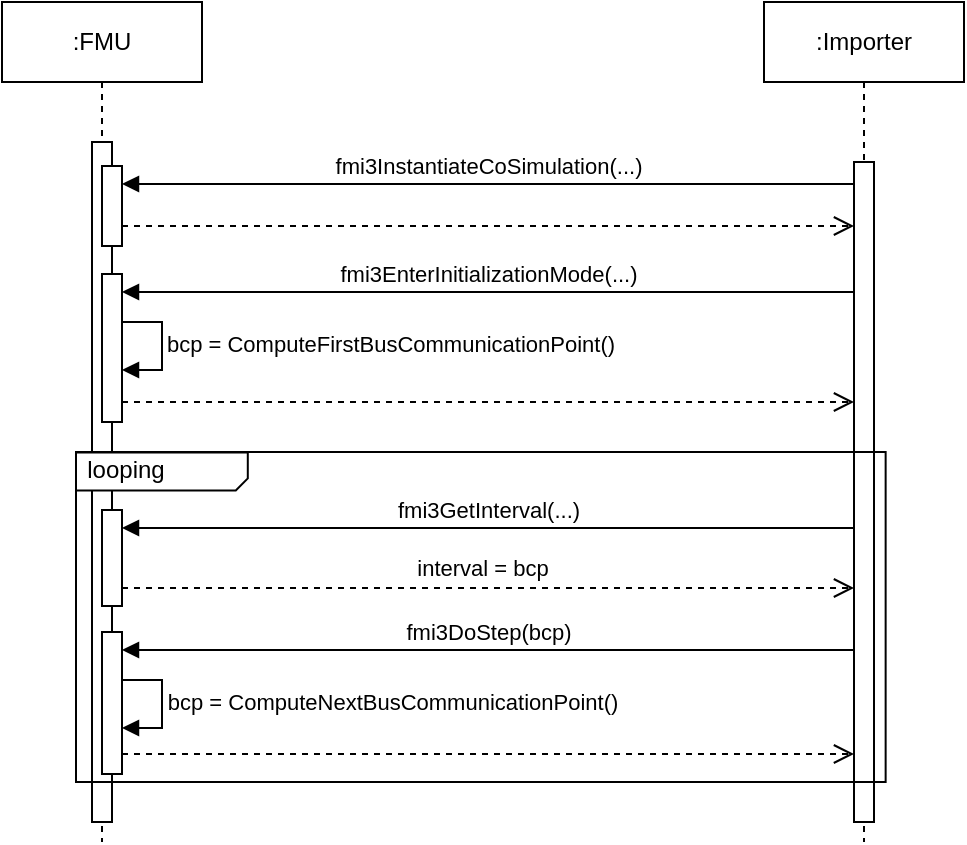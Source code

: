 <mxfile version="22.0.3" type="device">
  <diagram name="Page-1" id="2YBvvXClWsGukQMizWep">
    <mxGraphModel dx="1145" dy="638" grid="1" gridSize="10" guides="1" tooltips="1" connect="1" arrows="1" fold="1" page="1" pageScale="1" pageWidth="850" pageHeight="1100" math="0" shadow="0">
      <root>
        <mxCell id="0" />
        <mxCell id="1" parent="0" />
        <mxCell id="aM9ryv3xv72pqoxQDRHE-1" value=":FMU" style="shape=umlLifeline;perimeter=lifelinePerimeter;whiteSpace=wrap;html=1;container=0;dropTarget=0;collapsible=0;recursiveResize=0;outlineConnect=0;portConstraint=eastwest;newEdgeStyle={&quot;edgeStyle&quot;:&quot;elbowEdgeStyle&quot;,&quot;elbow&quot;:&quot;vertical&quot;,&quot;curved&quot;:0,&quot;rounded&quot;:0};" parent="1" vertex="1">
          <mxGeometry x="40" y="40" width="100" height="420" as="geometry" />
        </mxCell>
        <mxCell id="aM9ryv3xv72pqoxQDRHE-2" value="" style="html=1;points=[];perimeter=orthogonalPerimeter;outlineConnect=0;targetShapes=umlLifeline;portConstraint=eastwest;newEdgeStyle={&quot;edgeStyle&quot;:&quot;elbowEdgeStyle&quot;,&quot;elbow&quot;:&quot;vertical&quot;,&quot;curved&quot;:0,&quot;rounded&quot;:0};" parent="aM9ryv3xv72pqoxQDRHE-1" vertex="1">
          <mxGeometry x="45" y="70" width="10" height="340" as="geometry" />
        </mxCell>
        <mxCell id="aM9ryv3xv72pqoxQDRHE-4" value="" style="html=1;points=[];perimeter=orthogonalPerimeter;outlineConnect=0;targetShapes=umlLifeline;portConstraint=eastwest;newEdgeStyle={&quot;edgeStyle&quot;:&quot;elbowEdgeStyle&quot;,&quot;elbow&quot;:&quot;vertical&quot;,&quot;curved&quot;:0,&quot;rounded&quot;:0};" parent="aM9ryv3xv72pqoxQDRHE-1" vertex="1">
          <mxGeometry x="50" y="82" width="10" height="40" as="geometry" />
        </mxCell>
        <mxCell id="aM9ryv3xv72pqoxQDRHE-5" value=":Importer" style="shape=umlLifeline;perimeter=lifelinePerimeter;whiteSpace=wrap;html=1;container=0;dropTarget=0;collapsible=0;recursiveResize=0;outlineConnect=0;portConstraint=eastwest;newEdgeStyle={&quot;edgeStyle&quot;:&quot;elbowEdgeStyle&quot;,&quot;elbow&quot;:&quot;vertical&quot;,&quot;curved&quot;:0,&quot;rounded&quot;:0};" parent="1" vertex="1">
          <mxGeometry x="421" y="40" width="100" height="420" as="geometry" />
        </mxCell>
        <mxCell id="aM9ryv3xv72pqoxQDRHE-6" value="" style="html=1;points=[];perimeter=orthogonalPerimeter;outlineConnect=0;targetShapes=umlLifeline;portConstraint=eastwest;newEdgeStyle={&quot;edgeStyle&quot;:&quot;elbowEdgeStyle&quot;,&quot;elbow&quot;:&quot;vertical&quot;,&quot;curved&quot;:0,&quot;rounded&quot;:0};" parent="aM9ryv3xv72pqoxQDRHE-5" vertex="1">
          <mxGeometry x="45" y="80" width="10" height="330" as="geometry" />
        </mxCell>
        <mxCell id="aM9ryv3xv72pqoxQDRHE-9" value="fmi3InstantiateCoSimulation(...)" style="html=1;verticalAlign=bottom;endArrow=block;edgeStyle=elbowEdgeStyle;elbow=vertical;curved=0;rounded=0;" parent="1" edge="1">
          <mxGeometry relative="1" as="geometry">
            <mxPoint x="466" y="131" as="sourcePoint" />
            <Array as="points">
              <mxPoint x="190" y="131" />
            </Array>
            <mxPoint x="100" y="131" as="targetPoint" />
          </mxGeometry>
        </mxCell>
        <mxCell id="aM9ryv3xv72pqoxQDRHE-10" value="" style="html=1;verticalAlign=bottom;endArrow=open;dashed=1;endSize=8;edgeStyle=elbowEdgeStyle;elbow=vertical;curved=0;rounded=0;" parent="1" edge="1">
          <mxGeometry relative="1" as="geometry">
            <mxPoint x="466" y="152" as="targetPoint" />
            <Array as="points">
              <mxPoint x="180" y="152" />
            </Array>
            <mxPoint x="100" y="152" as="sourcePoint" />
          </mxGeometry>
        </mxCell>
        <mxCell id="jgA-7K0Stqy5a7tzxrgt-1" value="" style="html=1;points=[];perimeter=orthogonalPerimeter;outlineConnect=0;targetShapes=umlLifeline;portConstraint=eastwest;newEdgeStyle={&quot;edgeStyle&quot;:&quot;elbowEdgeStyle&quot;,&quot;elbow&quot;:&quot;vertical&quot;,&quot;curved&quot;:0,&quot;rounded&quot;:0};" vertex="1" parent="1">
          <mxGeometry x="90" y="176" width="10" height="74" as="geometry" />
        </mxCell>
        <mxCell id="jgA-7K0Stqy5a7tzxrgt-2" value="fmi3EnterInitializationMode(...)" style="html=1;verticalAlign=bottom;endArrow=block;edgeStyle=elbowEdgeStyle;elbow=vertical;curved=0;rounded=0;" edge="1" parent="1">
          <mxGeometry relative="1" as="geometry">
            <mxPoint x="466" y="185" as="sourcePoint" />
            <Array as="points">
              <mxPoint x="190" y="185" />
            </Array>
            <mxPoint x="100" y="185" as="targetPoint" />
          </mxGeometry>
        </mxCell>
        <mxCell id="jgA-7K0Stqy5a7tzxrgt-3" value="" style="html=1;verticalAlign=bottom;endArrow=open;dashed=1;endSize=8;edgeStyle=elbowEdgeStyle;elbow=vertical;curved=0;rounded=0;" edge="1" parent="1">
          <mxGeometry relative="1" as="geometry">
            <mxPoint x="466" y="240" as="targetPoint" />
            <Array as="points">
              <mxPoint x="180" y="240" />
            </Array>
            <mxPoint x="100" y="240" as="sourcePoint" />
          </mxGeometry>
        </mxCell>
        <mxCell id="jgA-7K0Stqy5a7tzxrgt-7" value="bcp = ComputeFirstBusCommunicationPoint()" style="html=1;verticalAlign=bottom;endArrow=block;edgeStyle=elbowEdgeStyle;rounded=0;spacing=-4;spacingLeft=188;" edge="1" parent="1">
          <mxGeometry x="0.062" y="20" relative="1" as="geometry">
            <mxPoint x="100" y="200" as="sourcePoint" />
            <Array as="points">
              <mxPoint x="120" y="224" />
            </Array>
            <mxPoint x="100" y="224" as="targetPoint" />
            <mxPoint as="offset" />
          </mxGeometry>
        </mxCell>
        <mxCell id="jgA-7K0Stqy5a7tzxrgt-8" value="" style="html=1;points=[];perimeter=orthogonalPerimeter;outlineConnect=0;targetShapes=umlLifeline;portConstraint=eastwest;newEdgeStyle={&quot;edgeStyle&quot;:&quot;elbowEdgeStyle&quot;,&quot;elbow&quot;:&quot;vertical&quot;,&quot;curved&quot;:0,&quot;rounded&quot;:0};" vertex="1" parent="1">
          <mxGeometry x="90" y="294" width="10" height="48" as="geometry" />
        </mxCell>
        <mxCell id="jgA-7K0Stqy5a7tzxrgt-9" value="fmi3GetInterval(...)" style="html=1;verticalAlign=bottom;endArrow=block;edgeStyle=elbowEdgeStyle;elbow=vertical;curved=0;rounded=0;" edge="1" parent="1">
          <mxGeometry relative="1" as="geometry">
            <mxPoint x="466" y="303" as="sourcePoint" />
            <Array as="points">
              <mxPoint x="190" y="303" />
            </Array>
            <mxPoint x="100" y="303" as="targetPoint" />
          </mxGeometry>
        </mxCell>
        <mxCell id="jgA-7K0Stqy5a7tzxrgt-10" value="" style="html=1;verticalAlign=bottom;endArrow=open;dashed=1;endSize=8;edgeStyle=elbowEdgeStyle;elbow=vertical;curved=0;rounded=0;" edge="1" parent="1">
          <mxGeometry relative="1" as="geometry">
            <mxPoint x="466" y="333" as="targetPoint" />
            <Array as="points">
              <mxPoint x="180" y="333" />
            </Array>
            <mxPoint x="100" y="333" as="sourcePoint" />
          </mxGeometry>
        </mxCell>
        <mxCell id="jgA-7K0Stqy5a7tzxrgt-11" value="interval = bcp" style="edgeLabel;html=1;align=center;verticalAlign=middle;resizable=0;points=[];" vertex="1" connectable="0" parent="jgA-7K0Stqy5a7tzxrgt-10">
          <mxGeometry x="-0.085" y="2" relative="1" as="geometry">
            <mxPoint x="12" y="-8" as="offset" />
          </mxGeometry>
        </mxCell>
        <mxCell id="jgA-7K0Stqy5a7tzxrgt-12" value="" style="html=1;points=[];perimeter=orthogonalPerimeter;outlineConnect=0;targetShapes=umlLifeline;portConstraint=eastwest;newEdgeStyle={&quot;edgeStyle&quot;:&quot;elbowEdgeStyle&quot;,&quot;elbow&quot;:&quot;vertical&quot;,&quot;curved&quot;:0,&quot;rounded&quot;:0};" vertex="1" parent="1">
          <mxGeometry x="90" y="355" width="10" height="71" as="geometry" />
        </mxCell>
        <mxCell id="jgA-7K0Stqy5a7tzxrgt-13" value="fmi3DoStep(bcp)" style="html=1;verticalAlign=bottom;endArrow=block;edgeStyle=elbowEdgeStyle;elbow=vertical;curved=0;rounded=0;" edge="1" parent="1">
          <mxGeometry relative="1" as="geometry">
            <mxPoint x="466" y="364" as="sourcePoint" />
            <Array as="points">
              <mxPoint x="190" y="364" />
            </Array>
            <mxPoint x="100" y="364" as="targetPoint" />
          </mxGeometry>
        </mxCell>
        <mxCell id="jgA-7K0Stqy5a7tzxrgt-14" value="" style="html=1;verticalAlign=bottom;endArrow=open;dashed=1;endSize=8;edgeStyle=elbowEdgeStyle;elbow=vertical;curved=0;rounded=0;" edge="1" parent="1">
          <mxGeometry relative="1" as="geometry">
            <mxPoint x="466" y="416" as="targetPoint" />
            <Array as="points">
              <mxPoint x="180" y="416" />
            </Array>
            <mxPoint x="100" y="416" as="sourcePoint" />
          </mxGeometry>
        </mxCell>
        <mxCell id="jgA-7K0Stqy5a7tzxrgt-16" value="bcp = ComputeNextBusCommunicationPoint()" style="html=1;verticalAlign=bottom;endArrow=block;edgeStyle=elbowEdgeStyle;rounded=0;spacing=-4;spacingLeft=190;" edge="1" parent="1">
          <mxGeometry x="0.062" y="20" relative="1" as="geometry">
            <mxPoint x="100" y="379" as="sourcePoint" />
            <Array as="points">
              <mxPoint x="120" y="403" />
            </Array>
            <mxPoint x="100" y="403" as="targetPoint" />
            <mxPoint as="offset" />
          </mxGeometry>
        </mxCell>
        <mxCell id="jgA-7K0Stqy5a7tzxrgt-21" value="" style="rounded=0;whiteSpace=wrap;html=1;fillColor=none;container=0;" vertex="1" parent="1">
          <mxGeometry x="77" y="265" width="404.82" height="165" as="geometry" />
        </mxCell>
        <mxCell id="jgA-7K0Stqy5a7tzxrgt-24" value="" style="verticalLabelPosition=bottom;verticalAlign=top;html=1;shape=card;whiteSpace=wrap;size=6;arcSize=12;rotation=-180;container=0;" vertex="1" parent="1">
          <mxGeometry x="77" y="265.2" width="85.9" height="19" as="geometry" />
        </mxCell>
        <mxCell id="jgA-7K0Stqy5a7tzxrgt-29" value="looping" style="text;html=1;strokeColor=none;fillColor=none;align=center;verticalAlign=middle;whiteSpace=wrap;rounded=0;" vertex="1" parent="1">
          <mxGeometry x="70" y="260" width="64.1" height="28.8" as="geometry" />
        </mxCell>
      </root>
    </mxGraphModel>
  </diagram>
</mxfile>
